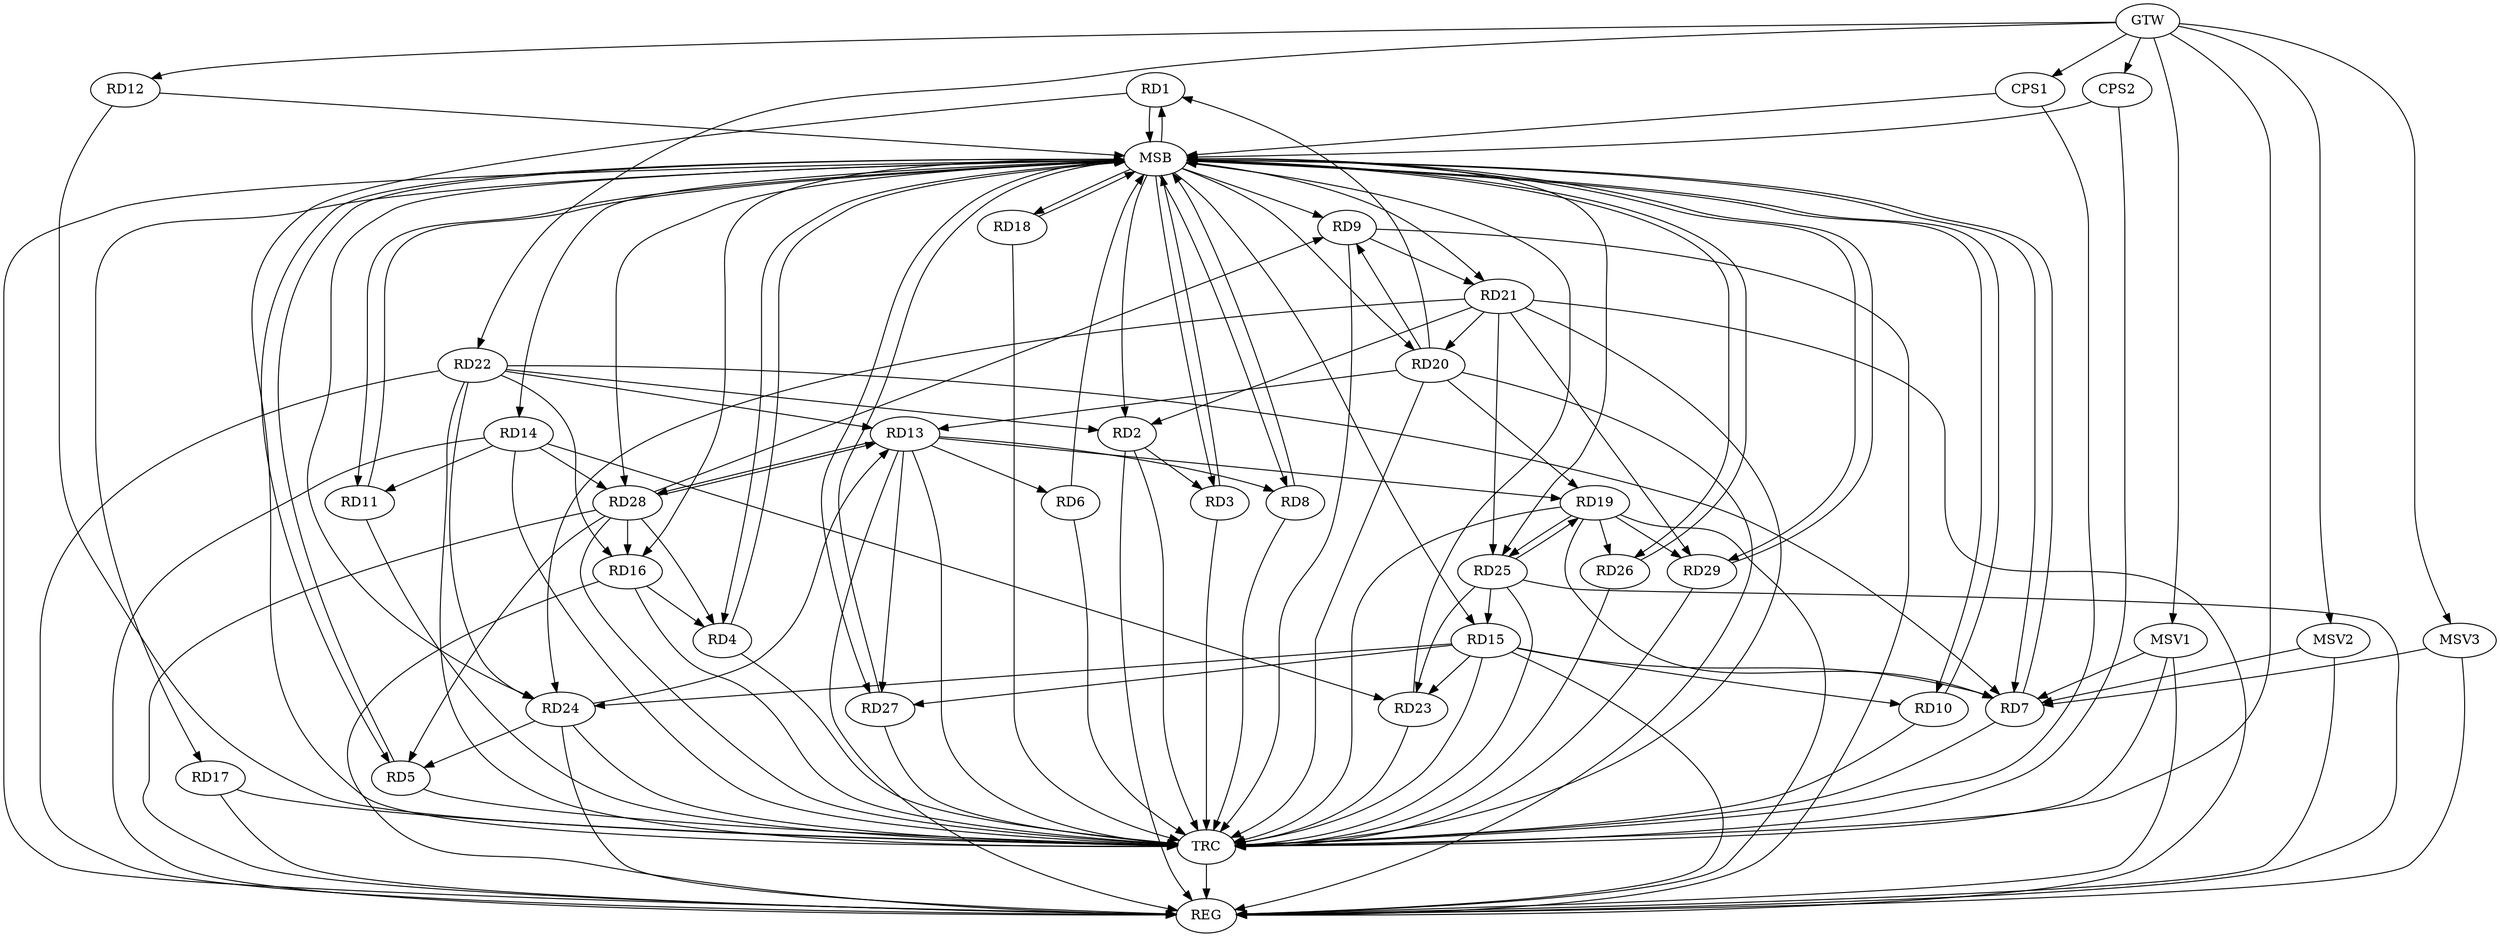 strict digraph G {
  RD1 [ label="RD1" ];
  RD2 [ label="RD2" ];
  RD3 [ label="RD3" ];
  RD4 [ label="RD4" ];
  RD5 [ label="RD5" ];
  RD6 [ label="RD6" ];
  RD7 [ label="RD7" ];
  RD8 [ label="RD8" ];
  RD9 [ label="RD9" ];
  RD10 [ label="RD10" ];
  RD11 [ label="RD11" ];
  RD12 [ label="RD12" ];
  RD13 [ label="RD13" ];
  RD14 [ label="RD14" ];
  RD15 [ label="RD15" ];
  RD16 [ label="RD16" ];
  RD17 [ label="RD17" ];
  RD18 [ label="RD18" ];
  RD19 [ label="RD19" ];
  RD20 [ label="RD20" ];
  RD21 [ label="RD21" ];
  RD22 [ label="RD22" ];
  RD23 [ label="RD23" ];
  RD24 [ label="RD24" ];
  RD25 [ label="RD25" ];
  RD26 [ label="RD26" ];
  RD27 [ label="RD27" ];
  RD28 [ label="RD28" ];
  RD29 [ label="RD29" ];
  CPS1 [ label="CPS1" ];
  CPS2 [ label="CPS2" ];
  GTW [ label="GTW" ];
  REG [ label="REG" ];
  MSB [ label="MSB" ];
  TRC [ label="TRC" ];
  MSV1 [ label="MSV1" ];
  MSV2 [ label="MSV2" ];
  MSV3 [ label="MSV3" ];
  RD20 -> RD1;
  RD2 -> RD3;
  RD21 -> RD2;
  RD22 -> RD2;
  RD16 -> RD4;
  RD28 -> RD4;
  RD24 -> RD5;
  RD28 -> RD5;
  RD13 -> RD6;
  RD15 -> RD7;
  RD19 -> RD7;
  RD22 -> RD7;
  RD13 -> RD8;
  RD20 -> RD9;
  RD9 -> RD21;
  RD28 -> RD9;
  RD15 -> RD10;
  RD14 -> RD11;
  RD13 -> RD19;
  RD20 -> RD13;
  RD22 -> RD13;
  RD24 -> RD13;
  RD13 -> RD27;
  RD13 -> RD28;
  RD28 -> RD13;
  RD14 -> RD23;
  RD14 -> RD28;
  RD15 -> RD23;
  RD15 -> RD24;
  RD25 -> RD15;
  RD15 -> RD27;
  RD22 -> RD16;
  RD28 -> RD16;
  RD20 -> RD19;
  RD19 -> RD25;
  RD25 -> RD19;
  RD19 -> RD26;
  RD19 -> RD29;
  RD21 -> RD20;
  RD21 -> RD24;
  RD21 -> RD25;
  RD21 -> RD29;
  RD22 -> RD24;
  RD25 -> RD23;
  GTW -> RD12;
  GTW -> RD22;
  GTW -> CPS1;
  GTW -> CPS2;
  RD2 -> REG;
  RD9 -> REG;
  RD13 -> REG;
  RD14 -> REG;
  RD15 -> REG;
  RD16 -> REG;
  RD17 -> REG;
  RD19 -> REG;
  RD20 -> REG;
  RD21 -> REG;
  RD22 -> REG;
  RD24 -> REG;
  RD25 -> REG;
  RD28 -> REG;
  RD1 -> MSB;
  MSB -> RD26;
  MSB -> REG;
  RD3 -> MSB;
  MSB -> RD11;
  MSB -> RD15;
  MSB -> RD21;
  MSB -> RD29;
  RD4 -> MSB;
  MSB -> RD14;
  MSB -> RD20;
  RD5 -> MSB;
  MSB -> RD4;
  MSB -> RD9;
  RD6 -> MSB;
  MSB -> RD3;
  MSB -> RD28;
  RD7 -> MSB;
  MSB -> RD17;
  RD8 -> MSB;
  MSB -> RD10;
  MSB -> RD16;
  MSB -> RD18;
  MSB -> RD24;
  MSB -> RD25;
  RD10 -> MSB;
  RD11 -> MSB;
  MSB -> RD5;
  RD12 -> MSB;
  MSB -> RD2;
  RD18 -> MSB;
  RD23 -> MSB;
  MSB -> RD8;
  RD26 -> MSB;
  RD27 -> MSB;
  RD29 -> MSB;
  MSB -> RD1;
  MSB -> RD7;
  CPS1 -> MSB;
  CPS2 -> MSB;
  MSB -> RD27;
  RD1 -> TRC;
  RD2 -> TRC;
  RD3 -> TRC;
  RD4 -> TRC;
  RD5 -> TRC;
  RD6 -> TRC;
  RD7 -> TRC;
  RD8 -> TRC;
  RD9 -> TRC;
  RD10 -> TRC;
  RD11 -> TRC;
  RD12 -> TRC;
  RD13 -> TRC;
  RD14 -> TRC;
  RD15 -> TRC;
  RD16 -> TRC;
  RD17 -> TRC;
  RD18 -> TRC;
  RD19 -> TRC;
  RD20 -> TRC;
  RD21 -> TRC;
  RD22 -> TRC;
  RD23 -> TRC;
  RD24 -> TRC;
  RD25 -> TRC;
  RD26 -> TRC;
  RD27 -> TRC;
  RD28 -> TRC;
  RD29 -> TRC;
  CPS1 -> TRC;
  CPS2 -> TRC;
  GTW -> TRC;
  TRC -> REG;
  MSV1 -> RD7;
  GTW -> MSV1;
  MSV1 -> REG;
  MSV1 -> TRC;
  MSV2 -> RD7;
  GTW -> MSV2;
  MSV2 -> REG;
  MSV3 -> RD7;
  GTW -> MSV3;
  MSV3 -> REG;
}
